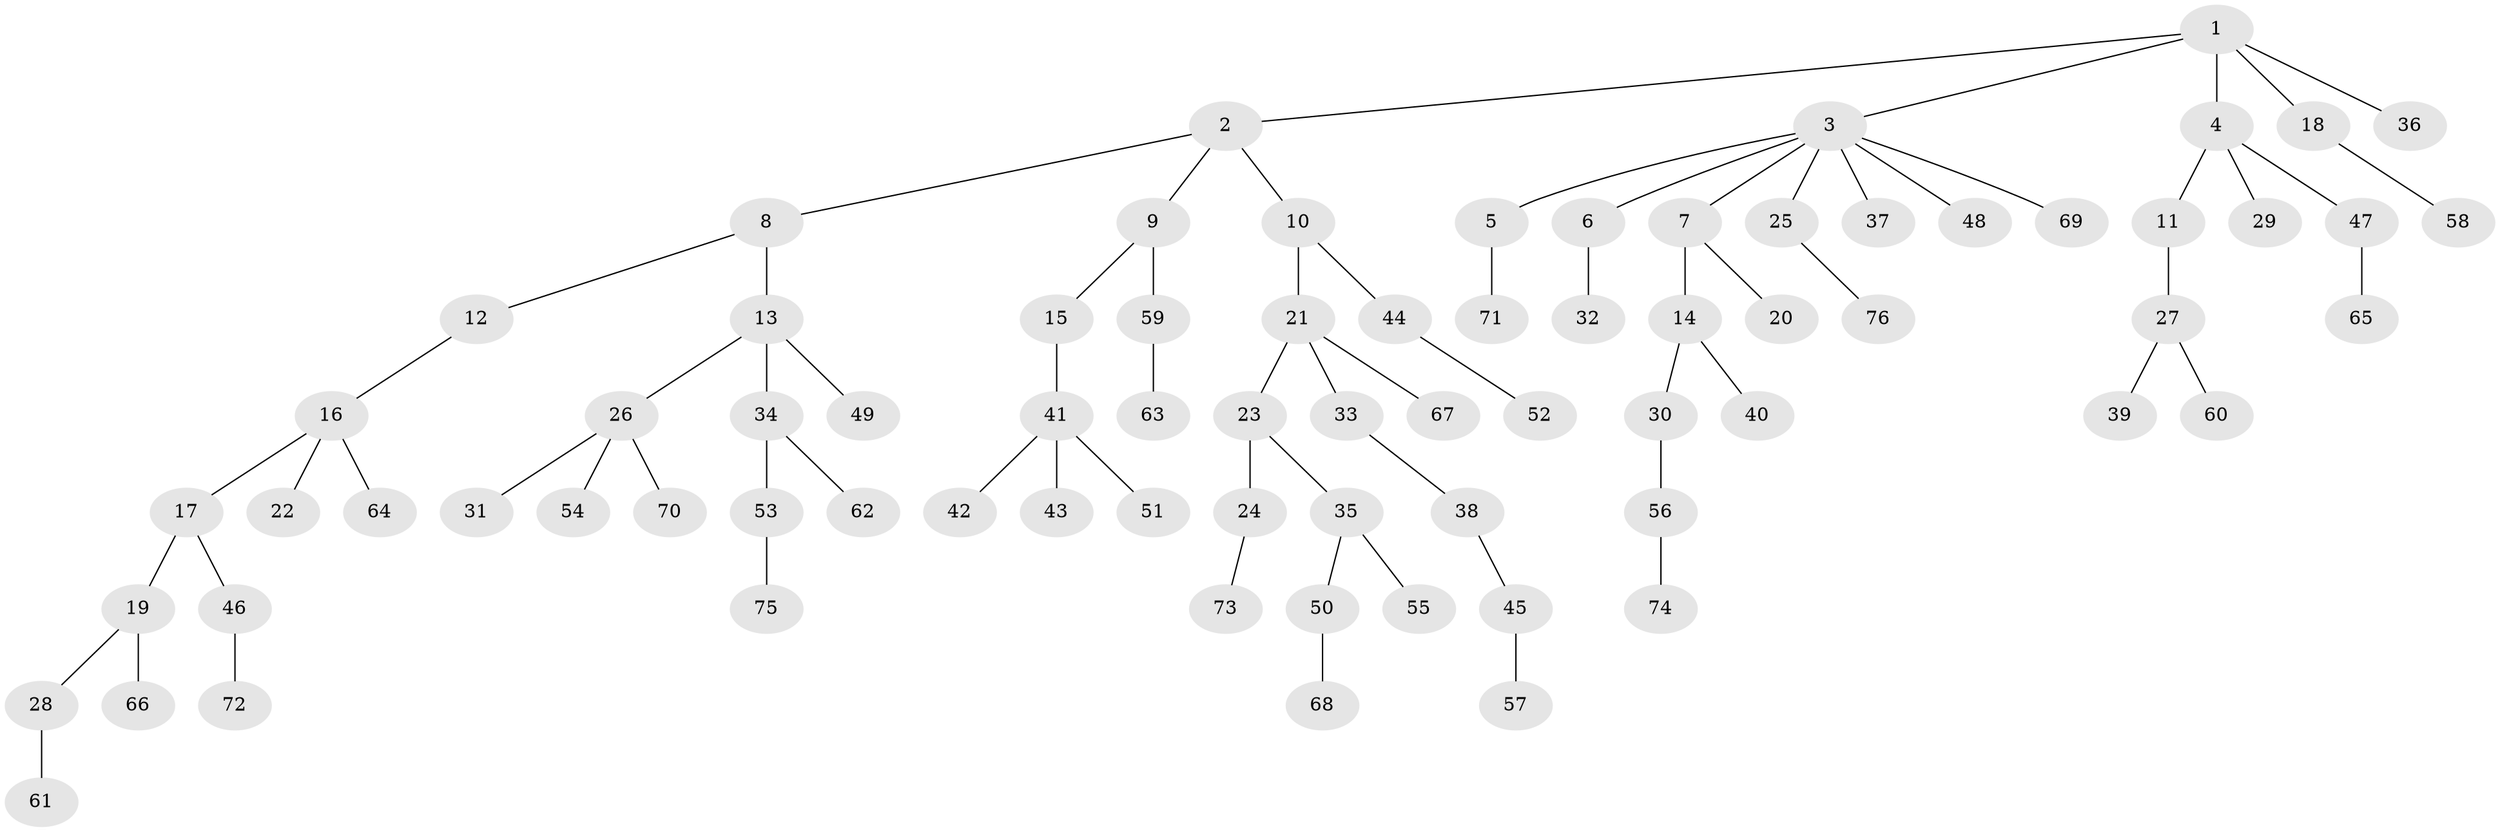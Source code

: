 // coarse degree distribution, {3: 0.21739130434782608, 5: 0.08695652173913043, 2: 0.13043478260869565, 1: 0.5652173913043478}
// Generated by graph-tools (version 1.1) at 2025/51/03/04/25 22:51:53]
// undirected, 76 vertices, 75 edges
graph export_dot {
  node [color=gray90,style=filled];
  1;
  2;
  3;
  4;
  5;
  6;
  7;
  8;
  9;
  10;
  11;
  12;
  13;
  14;
  15;
  16;
  17;
  18;
  19;
  20;
  21;
  22;
  23;
  24;
  25;
  26;
  27;
  28;
  29;
  30;
  31;
  32;
  33;
  34;
  35;
  36;
  37;
  38;
  39;
  40;
  41;
  42;
  43;
  44;
  45;
  46;
  47;
  48;
  49;
  50;
  51;
  52;
  53;
  54;
  55;
  56;
  57;
  58;
  59;
  60;
  61;
  62;
  63;
  64;
  65;
  66;
  67;
  68;
  69;
  70;
  71;
  72;
  73;
  74;
  75;
  76;
  1 -- 2;
  1 -- 3;
  1 -- 4;
  1 -- 18;
  1 -- 36;
  2 -- 8;
  2 -- 9;
  2 -- 10;
  3 -- 5;
  3 -- 6;
  3 -- 7;
  3 -- 25;
  3 -- 37;
  3 -- 48;
  3 -- 69;
  4 -- 11;
  4 -- 29;
  4 -- 47;
  5 -- 71;
  6 -- 32;
  7 -- 14;
  7 -- 20;
  8 -- 12;
  8 -- 13;
  9 -- 15;
  9 -- 59;
  10 -- 21;
  10 -- 44;
  11 -- 27;
  12 -- 16;
  13 -- 26;
  13 -- 34;
  13 -- 49;
  14 -- 30;
  14 -- 40;
  15 -- 41;
  16 -- 17;
  16 -- 22;
  16 -- 64;
  17 -- 19;
  17 -- 46;
  18 -- 58;
  19 -- 28;
  19 -- 66;
  21 -- 23;
  21 -- 33;
  21 -- 67;
  23 -- 24;
  23 -- 35;
  24 -- 73;
  25 -- 76;
  26 -- 31;
  26 -- 54;
  26 -- 70;
  27 -- 39;
  27 -- 60;
  28 -- 61;
  30 -- 56;
  33 -- 38;
  34 -- 53;
  34 -- 62;
  35 -- 50;
  35 -- 55;
  38 -- 45;
  41 -- 42;
  41 -- 43;
  41 -- 51;
  44 -- 52;
  45 -- 57;
  46 -- 72;
  47 -- 65;
  50 -- 68;
  53 -- 75;
  56 -- 74;
  59 -- 63;
}
